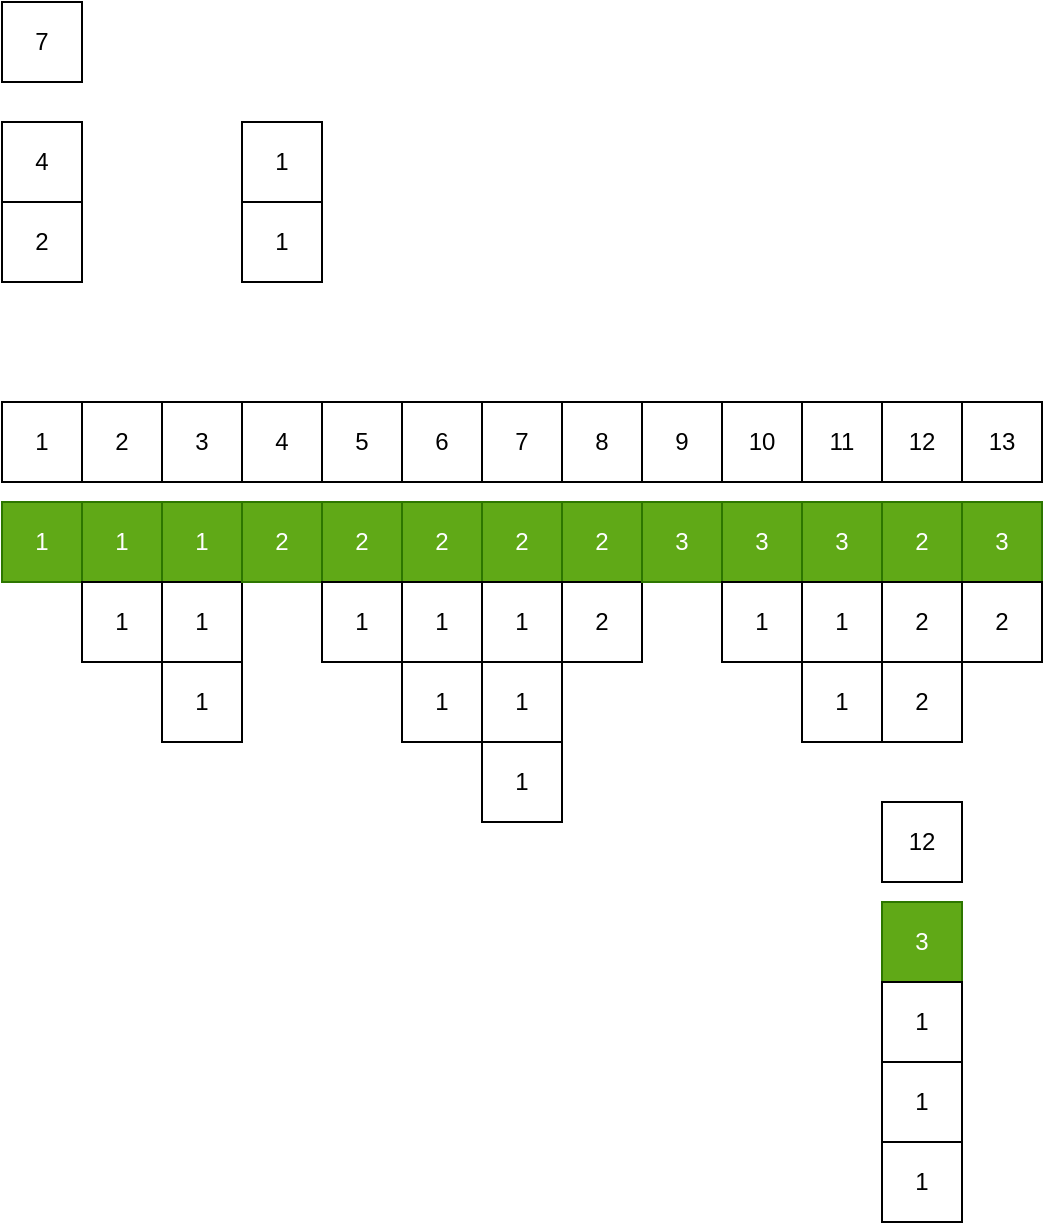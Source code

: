 <mxfile version="16.5.1" type="device"><diagram id="S6jYeWv51OjPyVHFWBru" name="페이지-1"><mxGraphModel dx="760" dy="597" grid="1" gridSize="10" guides="1" tooltips="1" connect="1" arrows="1" fold="1" page="1" pageScale="1" pageWidth="10000" pageHeight="10000" math="0" shadow="0"><root><mxCell id="0"/><mxCell id="1" parent="0"/><mxCell id="F3tgzCTTqQq1Lcg2FI3V-1" value="7" style="rounded=0;whiteSpace=wrap;html=1;" vertex="1" parent="1"><mxGeometry x="240" y="320" width="40" height="40" as="geometry"/></mxCell><mxCell id="F3tgzCTTqQq1Lcg2FI3V-2" value="4" style="rounded=0;whiteSpace=wrap;html=1;" vertex="1" parent="1"><mxGeometry x="240" y="380" width="40" height="40" as="geometry"/></mxCell><mxCell id="F3tgzCTTqQq1Lcg2FI3V-3" value="2" style="rounded=0;whiteSpace=wrap;html=1;" vertex="1" parent="1"><mxGeometry x="280" y="520" width="40" height="40" as="geometry"/></mxCell><mxCell id="F3tgzCTTqQq1Lcg2FI3V-4" value="2" style="rounded=0;whiteSpace=wrap;html=1;" vertex="1" parent="1"><mxGeometry x="240" y="420" width="40" height="40" as="geometry"/></mxCell><mxCell id="F3tgzCTTqQq1Lcg2FI3V-5" value="1" style="rounded=0;whiteSpace=wrap;html=1;fillColor=#60a917;fontColor=#ffffff;strokeColor=#2D7600;" vertex="1" parent="1"><mxGeometry x="280" y="570" width="40" height="40" as="geometry"/></mxCell><mxCell id="F3tgzCTTqQq1Lcg2FI3V-6" value="1" style="rounded=0;whiteSpace=wrap;html=1;fillColor=#60a917;fontColor=#ffffff;strokeColor=#2D7600;" vertex="1" parent="1"><mxGeometry x="320" y="570" width="40" height="40" as="geometry"/></mxCell><mxCell id="F3tgzCTTqQq1Lcg2FI3V-7" value="3" style="rounded=0;whiteSpace=wrap;html=1;" vertex="1" parent="1"><mxGeometry x="320" y="520" width="40" height="40" as="geometry"/></mxCell><mxCell id="F3tgzCTTqQq1Lcg2FI3V-8" value="1" style="rounded=0;whiteSpace=wrap;html=1;" vertex="1" parent="1"><mxGeometry x="360" y="420" width="40" height="40" as="geometry"/></mxCell><mxCell id="F3tgzCTTqQq1Lcg2FI3V-9" value="1" style="rounded=0;whiteSpace=wrap;html=1;" vertex="1" parent="1"><mxGeometry x="360" y="380" width="40" height="40" as="geometry"/></mxCell><mxCell id="F3tgzCTTqQq1Lcg2FI3V-10" value="1" style="rounded=0;whiteSpace=wrap;html=1;" vertex="1" parent="1"><mxGeometry x="240" y="520" width="40" height="40" as="geometry"/></mxCell><mxCell id="F3tgzCTTqQq1Lcg2FI3V-11" value="1" style="rounded=0;whiteSpace=wrap;html=1;fillColor=#60a917;fontColor=#ffffff;strokeColor=#2D7600;" vertex="1" parent="1"><mxGeometry x="240" y="570" width="40" height="40" as="geometry"/></mxCell><mxCell id="F3tgzCTTqQq1Lcg2FI3V-12" value="1" style="rounded=0;whiteSpace=wrap;html=1;" vertex="1" parent="1"><mxGeometry x="280" y="610" width="40" height="40" as="geometry"/></mxCell><mxCell id="F3tgzCTTqQq1Lcg2FI3V-13" value="1" style="rounded=0;whiteSpace=wrap;html=1;" vertex="1" parent="1"><mxGeometry x="320" y="650" width="40" height="40" as="geometry"/></mxCell><mxCell id="F3tgzCTTqQq1Lcg2FI3V-14" value="1" style="rounded=0;whiteSpace=wrap;html=1;" vertex="1" parent="1"><mxGeometry x="320" y="610" width="40" height="40" as="geometry"/></mxCell><mxCell id="F3tgzCTTqQq1Lcg2FI3V-15" value="4" style="rounded=0;whiteSpace=wrap;html=1;" vertex="1" parent="1"><mxGeometry x="360" y="520" width="40" height="40" as="geometry"/></mxCell><mxCell id="F3tgzCTTqQq1Lcg2FI3V-16" value="2" style="rounded=0;whiteSpace=wrap;html=1;fillColor=#60a917;fontColor=#ffffff;strokeColor=#2D7600;" vertex="1" parent="1"><mxGeometry x="360" y="570" width="40" height="40" as="geometry"/></mxCell><mxCell id="F3tgzCTTqQq1Lcg2FI3V-17" value="5" style="rounded=0;whiteSpace=wrap;html=1;" vertex="1" parent="1"><mxGeometry x="400" y="520" width="40" height="40" as="geometry"/></mxCell><mxCell id="F3tgzCTTqQq1Lcg2FI3V-18" value="2" style="rounded=0;whiteSpace=wrap;html=1;fillColor=#60a917;fontColor=#ffffff;strokeColor=#2D7600;" vertex="1" parent="1"><mxGeometry x="400" y="570" width="40" height="40" as="geometry"/></mxCell><mxCell id="F3tgzCTTqQq1Lcg2FI3V-19" value="1" style="rounded=0;whiteSpace=wrap;html=1;" vertex="1" parent="1"><mxGeometry x="400" y="610" width="40" height="40" as="geometry"/></mxCell><mxCell id="F3tgzCTTqQq1Lcg2FI3V-20" value="6" style="rounded=0;whiteSpace=wrap;html=1;" vertex="1" parent="1"><mxGeometry x="440" y="520" width="40" height="40" as="geometry"/></mxCell><mxCell id="F3tgzCTTqQq1Lcg2FI3V-21" value="2" style="rounded=0;whiteSpace=wrap;html=1;fillColor=#60a917;fontColor=#ffffff;strokeColor=#2D7600;" vertex="1" parent="1"><mxGeometry x="440" y="570" width="40" height="40" as="geometry"/></mxCell><mxCell id="F3tgzCTTqQq1Lcg2FI3V-22" value="1" style="rounded=0;whiteSpace=wrap;html=1;" vertex="1" parent="1"><mxGeometry x="440" y="610" width="40" height="40" as="geometry"/></mxCell><mxCell id="F3tgzCTTqQq1Lcg2FI3V-23" value="1" style="rounded=0;whiteSpace=wrap;html=1;" vertex="1" parent="1"><mxGeometry x="440" y="650" width="40" height="40" as="geometry"/></mxCell><mxCell id="F3tgzCTTqQq1Lcg2FI3V-24" value="7" style="rounded=0;whiteSpace=wrap;html=1;" vertex="1" parent="1"><mxGeometry x="480" y="520" width="40" height="40" as="geometry"/></mxCell><mxCell id="F3tgzCTTqQq1Lcg2FI3V-28" value="2" style="rounded=0;whiteSpace=wrap;html=1;fillColor=#60a917;fontColor=#ffffff;strokeColor=#2D7600;" vertex="1" parent="1"><mxGeometry x="480" y="570" width="40" height="40" as="geometry"/></mxCell><mxCell id="F3tgzCTTqQq1Lcg2FI3V-29" value="1" style="rounded=0;whiteSpace=wrap;html=1;" vertex="1" parent="1"><mxGeometry x="480" y="610" width="40" height="40" as="geometry"/></mxCell><mxCell id="F3tgzCTTqQq1Lcg2FI3V-30" value="1" style="rounded=0;whiteSpace=wrap;html=1;" vertex="1" parent="1"><mxGeometry x="480" y="650" width="40" height="40" as="geometry"/></mxCell><mxCell id="F3tgzCTTqQq1Lcg2FI3V-31" value="1" style="rounded=0;whiteSpace=wrap;html=1;" vertex="1" parent="1"><mxGeometry x="480" y="690" width="40" height="40" as="geometry"/></mxCell><mxCell id="F3tgzCTTqQq1Lcg2FI3V-32" value="8" style="rounded=0;whiteSpace=wrap;html=1;" vertex="1" parent="1"><mxGeometry x="520" y="520" width="40" height="40" as="geometry"/></mxCell><mxCell id="F3tgzCTTqQq1Lcg2FI3V-33" value="2" style="rounded=0;whiteSpace=wrap;html=1;fillColor=#60a917;fontColor=#ffffff;strokeColor=#2D7600;" vertex="1" parent="1"><mxGeometry x="520" y="570" width="40" height="40" as="geometry"/></mxCell><mxCell id="F3tgzCTTqQq1Lcg2FI3V-34" value="2" style="rounded=0;whiteSpace=wrap;html=1;" vertex="1" parent="1"><mxGeometry x="520" y="610" width="40" height="40" as="geometry"/></mxCell><mxCell id="F3tgzCTTqQq1Lcg2FI3V-35" value="9" style="rounded=0;whiteSpace=wrap;html=1;" vertex="1" parent="1"><mxGeometry x="560" y="520" width="40" height="40" as="geometry"/></mxCell><mxCell id="F3tgzCTTqQq1Lcg2FI3V-36" value="3" style="rounded=0;whiteSpace=wrap;html=1;fillColor=#60a917;fontColor=#ffffff;strokeColor=#2D7600;" vertex="1" parent="1"><mxGeometry x="560" y="570" width="40" height="40" as="geometry"/></mxCell><mxCell id="F3tgzCTTqQq1Lcg2FI3V-38" value="10" style="rounded=0;whiteSpace=wrap;html=1;" vertex="1" parent="1"><mxGeometry x="600" y="520" width="40" height="40" as="geometry"/></mxCell><mxCell id="F3tgzCTTqQq1Lcg2FI3V-39" value="3" style="rounded=0;whiteSpace=wrap;html=1;fillColor=#60a917;fontColor=#ffffff;strokeColor=#2D7600;" vertex="1" parent="1"><mxGeometry x="600" y="570" width="40" height="40" as="geometry"/></mxCell><mxCell id="F3tgzCTTqQq1Lcg2FI3V-40" value="1" style="rounded=0;whiteSpace=wrap;html=1;" vertex="1" parent="1"><mxGeometry x="600" y="610" width="40" height="40" as="geometry"/></mxCell><mxCell id="F3tgzCTTqQq1Lcg2FI3V-41" value="11" style="rounded=0;whiteSpace=wrap;html=1;" vertex="1" parent="1"><mxGeometry x="640" y="520" width="40" height="40" as="geometry"/></mxCell><mxCell id="F3tgzCTTqQq1Lcg2FI3V-42" value="3" style="rounded=0;whiteSpace=wrap;html=1;fillColor=#60a917;fontColor=#ffffff;strokeColor=#2D7600;" vertex="1" parent="1"><mxGeometry x="640" y="570" width="40" height="40" as="geometry"/></mxCell><mxCell id="F3tgzCTTqQq1Lcg2FI3V-43" value="1" style="rounded=0;whiteSpace=wrap;html=1;" vertex="1" parent="1"><mxGeometry x="640" y="610" width="40" height="40" as="geometry"/></mxCell><mxCell id="F3tgzCTTqQq1Lcg2FI3V-44" value="1" style="rounded=0;whiteSpace=wrap;html=1;" vertex="1" parent="1"><mxGeometry x="640" y="650" width="40" height="40" as="geometry"/></mxCell><mxCell id="F3tgzCTTqQq1Lcg2FI3V-45" value="12" style="rounded=0;whiteSpace=wrap;html=1;" vertex="1" parent="1"><mxGeometry x="680" y="520" width="40" height="40" as="geometry"/></mxCell><mxCell id="F3tgzCTTqQq1Lcg2FI3V-49" value="2" style="rounded=0;whiteSpace=wrap;html=1;fillColor=#60a917;fontColor=#ffffff;strokeColor=#2D7600;" vertex="1" parent="1"><mxGeometry x="680" y="570" width="40" height="40" as="geometry"/></mxCell><mxCell id="F3tgzCTTqQq1Lcg2FI3V-50" value="2" style="rounded=0;whiteSpace=wrap;html=1;" vertex="1" parent="1"><mxGeometry x="680" y="610" width="40" height="40" as="geometry"/></mxCell><mxCell id="F3tgzCTTqQq1Lcg2FI3V-51" value="2" style="rounded=0;whiteSpace=wrap;html=1;" vertex="1" parent="1"><mxGeometry x="680" y="650" width="40" height="40" as="geometry"/></mxCell><mxCell id="F3tgzCTTqQq1Lcg2FI3V-52" value="13" style="rounded=0;whiteSpace=wrap;html=1;" vertex="1" parent="1"><mxGeometry x="720" y="520" width="40" height="40" as="geometry"/></mxCell><mxCell id="F3tgzCTTqQq1Lcg2FI3V-53" value="3" style="rounded=0;whiteSpace=wrap;html=1;fillColor=#60a917;fontColor=#ffffff;strokeColor=#2D7600;" vertex="1" parent="1"><mxGeometry x="720" y="570" width="40" height="40" as="geometry"/></mxCell><mxCell id="F3tgzCTTqQq1Lcg2FI3V-54" value="2" style="rounded=0;whiteSpace=wrap;html=1;" vertex="1" parent="1"><mxGeometry x="720" y="610" width="40" height="40" as="geometry"/></mxCell><mxCell id="F3tgzCTTqQq1Lcg2FI3V-56" value="12" style="rounded=0;whiteSpace=wrap;html=1;" vertex="1" parent="1"><mxGeometry x="680" y="720" width="40" height="40" as="geometry"/></mxCell><mxCell id="F3tgzCTTqQq1Lcg2FI3V-57" value="3" style="rounded=0;whiteSpace=wrap;html=1;fillColor=#60a917;fontColor=#ffffff;strokeColor=#2D7600;" vertex="1" parent="1"><mxGeometry x="680" y="770" width="40" height="40" as="geometry"/></mxCell><mxCell id="F3tgzCTTqQq1Lcg2FI3V-60" value="1" style="rounded=0;whiteSpace=wrap;html=1;" vertex="1" parent="1"><mxGeometry x="680" y="810" width="40" height="40" as="geometry"/></mxCell><mxCell id="F3tgzCTTqQq1Lcg2FI3V-61" value="1" style="rounded=0;whiteSpace=wrap;html=1;" vertex="1" parent="1"><mxGeometry x="680" y="850" width="40" height="40" as="geometry"/></mxCell><mxCell id="F3tgzCTTqQq1Lcg2FI3V-62" value="1" style="rounded=0;whiteSpace=wrap;html=1;" vertex="1" parent="1"><mxGeometry x="680" y="890" width="40" height="40" as="geometry"/></mxCell></root></mxGraphModel></diagram></mxfile>
